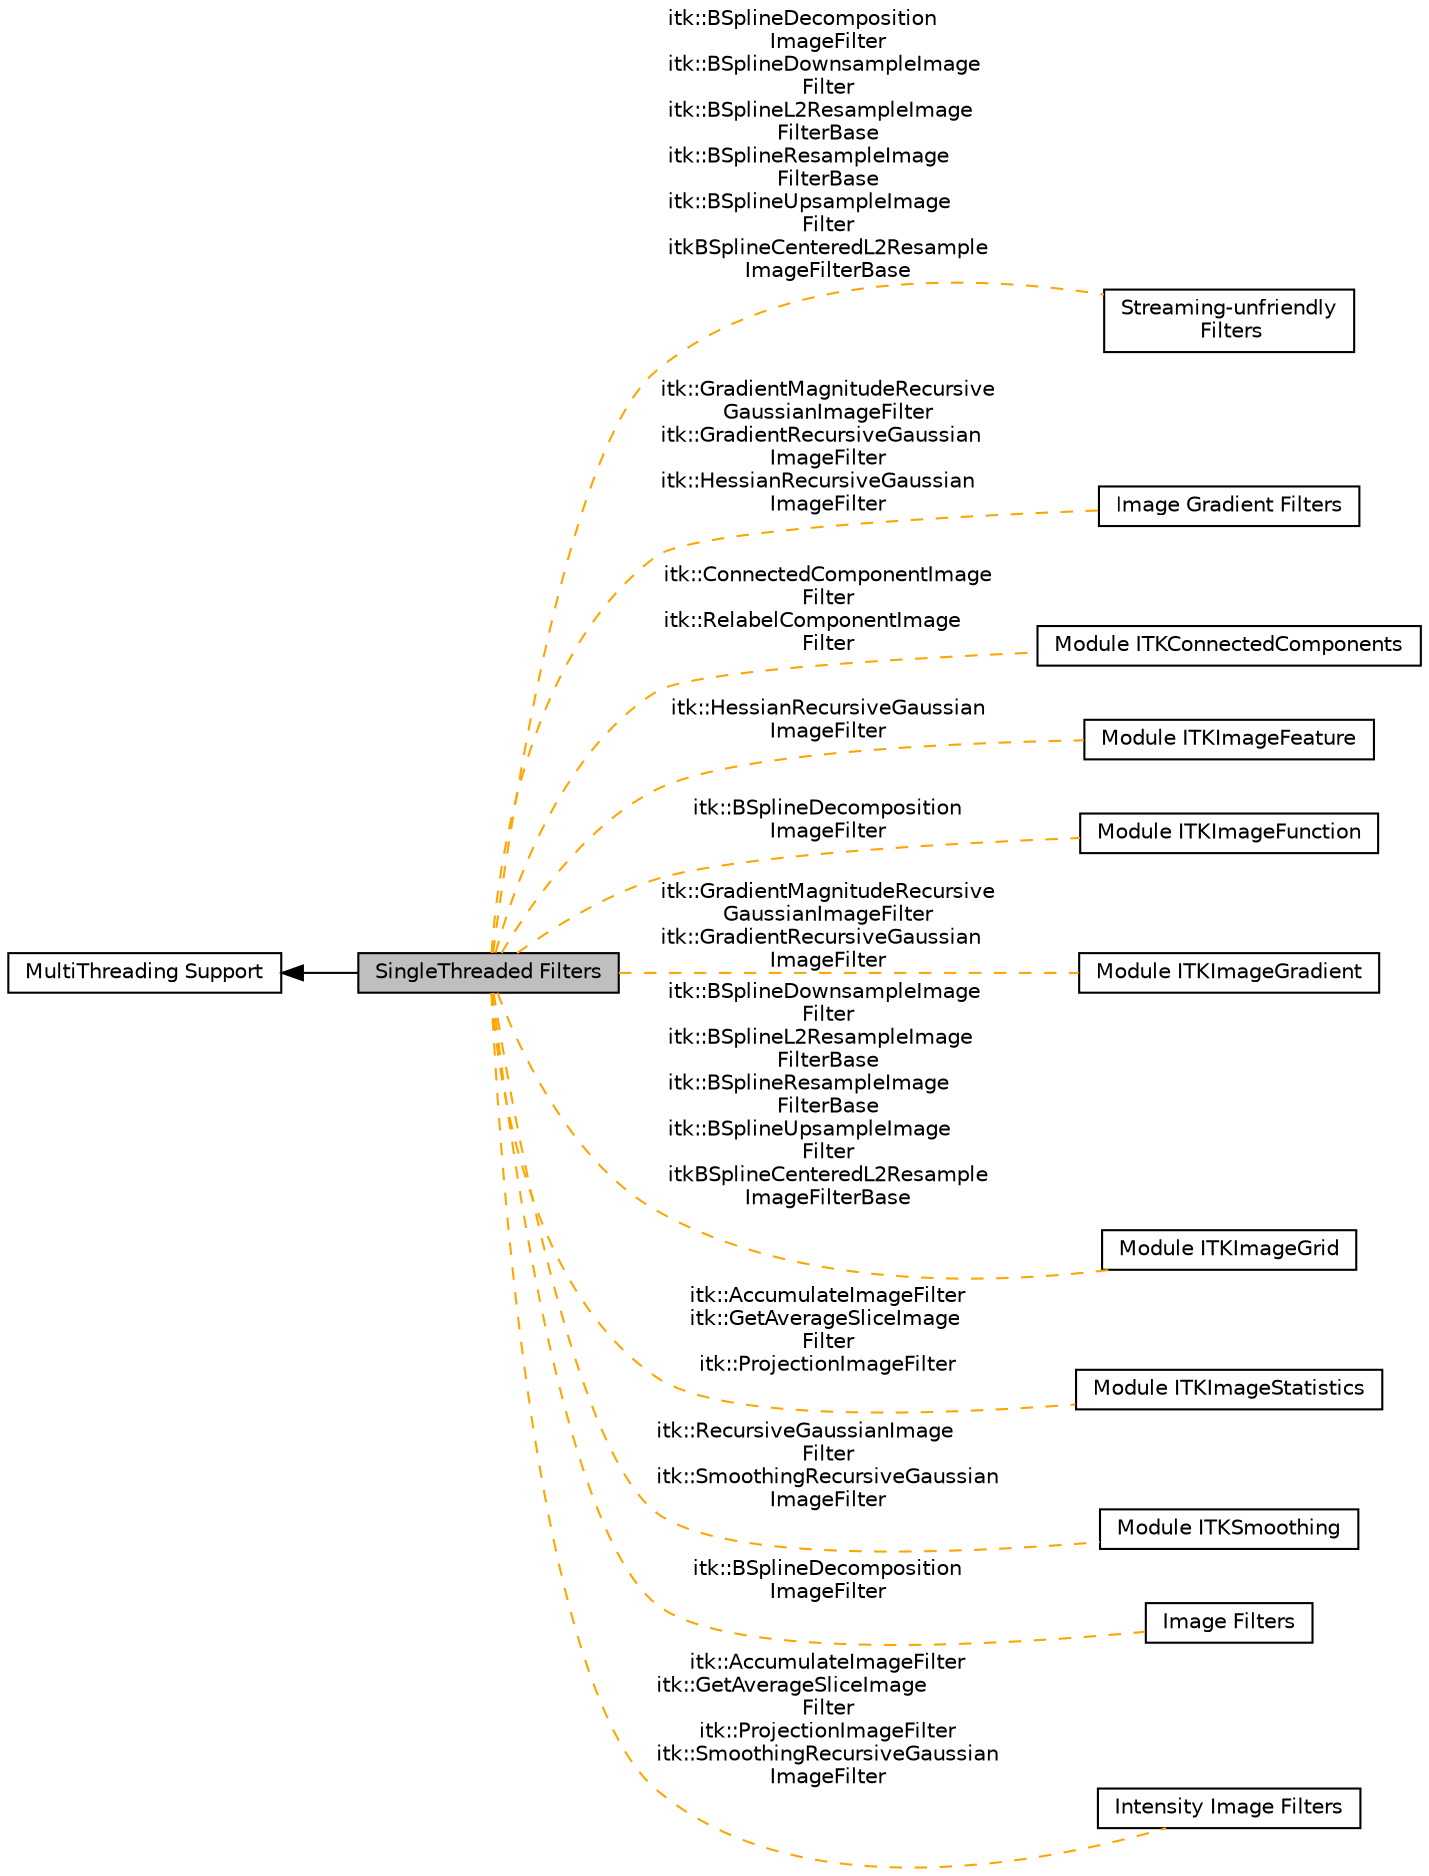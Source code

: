 digraph "SingleThreaded Filters"
{
  edge [fontname="Helvetica",fontsize="10",labelfontname="Helvetica",labelfontsize="10"];
  node [fontname="Helvetica",fontsize="10",shape=box];
  rankdir=LR;
  Node6 [label="Streaming-unfriendly\l Filters",height=0.2,width=0.4,color="black", fillcolor="white", style="filled",URL="$group__CannotBeStreamed.html",tooltip=" "];
  Node10 [label="Image Gradient Filters",height=0.2,width=0.4,color="black", fillcolor="white", style="filled",URL="$group__GradientFilters.html",tooltip=" "];
  Node9 [label="Module ITKConnectedComponents",height=0.2,width=0.4,color="black", fillcolor="white", style="filled",URL="$group__ITKConnectedComponents.html",tooltip=" "];
  Node12 [label="Module ITKImageFeature",height=0.2,width=0.4,color="black", fillcolor="white", style="filled",URL="$group__ITKImageFeature.html",tooltip=" "];
  Node7 [label="Module ITKImageFunction",height=0.2,width=0.4,color="black", fillcolor="white", style="filled",URL="$group__ITKImageFunction.html",tooltip=" "];
  Node11 [label="Module ITKImageGradient",height=0.2,width=0.4,color="black", fillcolor="white", style="filled",URL="$group__ITKImageGradient.html",tooltip=" "];
  Node8 [label="Module ITKImageGrid",height=0.2,width=0.4,color="black", fillcolor="white", style="filled",URL="$group__ITKImageGrid.html",tooltip=" "];
  Node4 [label="Module ITKImageStatistics",height=0.2,width=0.4,color="black", fillcolor="white", style="filled",URL="$group__ITKImageStatistics.html",tooltip=" "];
  Node13 [label="Module ITKSmoothing",height=0.2,width=0.4,color="black", fillcolor="white", style="filled",URL="$group__ITKSmoothing.html",tooltip=" "];
  Node5 [label="Image Filters",height=0.2,width=0.4,color="black", fillcolor="white", style="filled",URL="$group__ImageFilters.html",tooltip=" "];
  Node3 [label="Intensity Image Filters",height=0.2,width=0.4,color="black", fillcolor="white", style="filled",URL="$group__IntensityImageFilters.html",tooltip=" "];
  Node2 [label="MultiThreading Support",height=0.2,width=0.4,color="black", fillcolor="white", style="filled",URL="$group__MultiThreadingGroup.html",tooltip=" "];
  Node1 [label="SingleThreaded Filters",height=0.2,width=0.4,color="black", fillcolor="grey75", style="filled", fontcolor="black",tooltip=" "];
  Node2->Node1 [shape=plaintext, dir="back", style="solid"];
  Node1->Node3 [shape=plaintext, label="itk::AccumulateImageFilter\nitk::GetAverageSliceImage\lFilter\nitk::ProjectionImageFilter\nitk::SmoothingRecursiveGaussian\lImageFilter", color="orange", dir="none", style="dashed"];
  Node1->Node4 [shape=plaintext, label="itk::AccumulateImageFilter\nitk::GetAverageSliceImage\lFilter\nitk::ProjectionImageFilter", color="orange", dir="none", style="dashed"];
  Node1->Node5 [shape=plaintext, label="itk::BSplineDecomposition\lImageFilter", color="orange", dir="none", style="dashed"];
  Node1->Node6 [shape=plaintext, label="itk::BSplineDecomposition\lImageFilter\nitk::BSplineDownsampleImage\lFilter\nitk::BSplineL2ResampleImage\lFilterBase\nitk::BSplineResampleImage\lFilterBase\nitk::BSplineUpsampleImage\lFilter\nitkBSplineCenteredL2Resample\lImageFilterBase", color="orange", dir="none", style="dashed"];
  Node1->Node7 [shape=plaintext, label="itk::BSplineDecomposition\lImageFilter", color="orange", dir="none", style="dashed"];
  Node1->Node8 [shape=plaintext, label="itk::BSplineDownsampleImage\lFilter\nitk::BSplineL2ResampleImage\lFilterBase\nitk::BSplineResampleImage\lFilterBase\nitk::BSplineUpsampleImage\lFilter\nitkBSplineCenteredL2Resample\lImageFilterBase", color="orange", dir="none", style="dashed"];
  Node1->Node9 [shape=plaintext, label="itk::ConnectedComponentImage\lFilter\nitk::RelabelComponentImage\lFilter", color="orange", dir="none", style="dashed"];
  Node1->Node10 [shape=plaintext, label="itk::GradientMagnitudeRecursive\lGaussianImageFilter\nitk::GradientRecursiveGaussian\lImageFilter\nitk::HessianRecursiveGaussian\lImageFilter", color="orange", dir="none", style="dashed"];
  Node1->Node11 [shape=plaintext, label="itk::GradientMagnitudeRecursive\lGaussianImageFilter\nitk::GradientRecursiveGaussian\lImageFilter", color="orange", dir="none", style="dashed"];
  Node1->Node12 [shape=plaintext, label="itk::HessianRecursiveGaussian\lImageFilter", color="orange", dir="none", style="dashed"];
  Node1->Node13 [shape=plaintext, label="itk::RecursiveGaussianImage\lFilter\nitk::SmoothingRecursiveGaussian\lImageFilter", color="orange", dir="none", style="dashed"];
}
